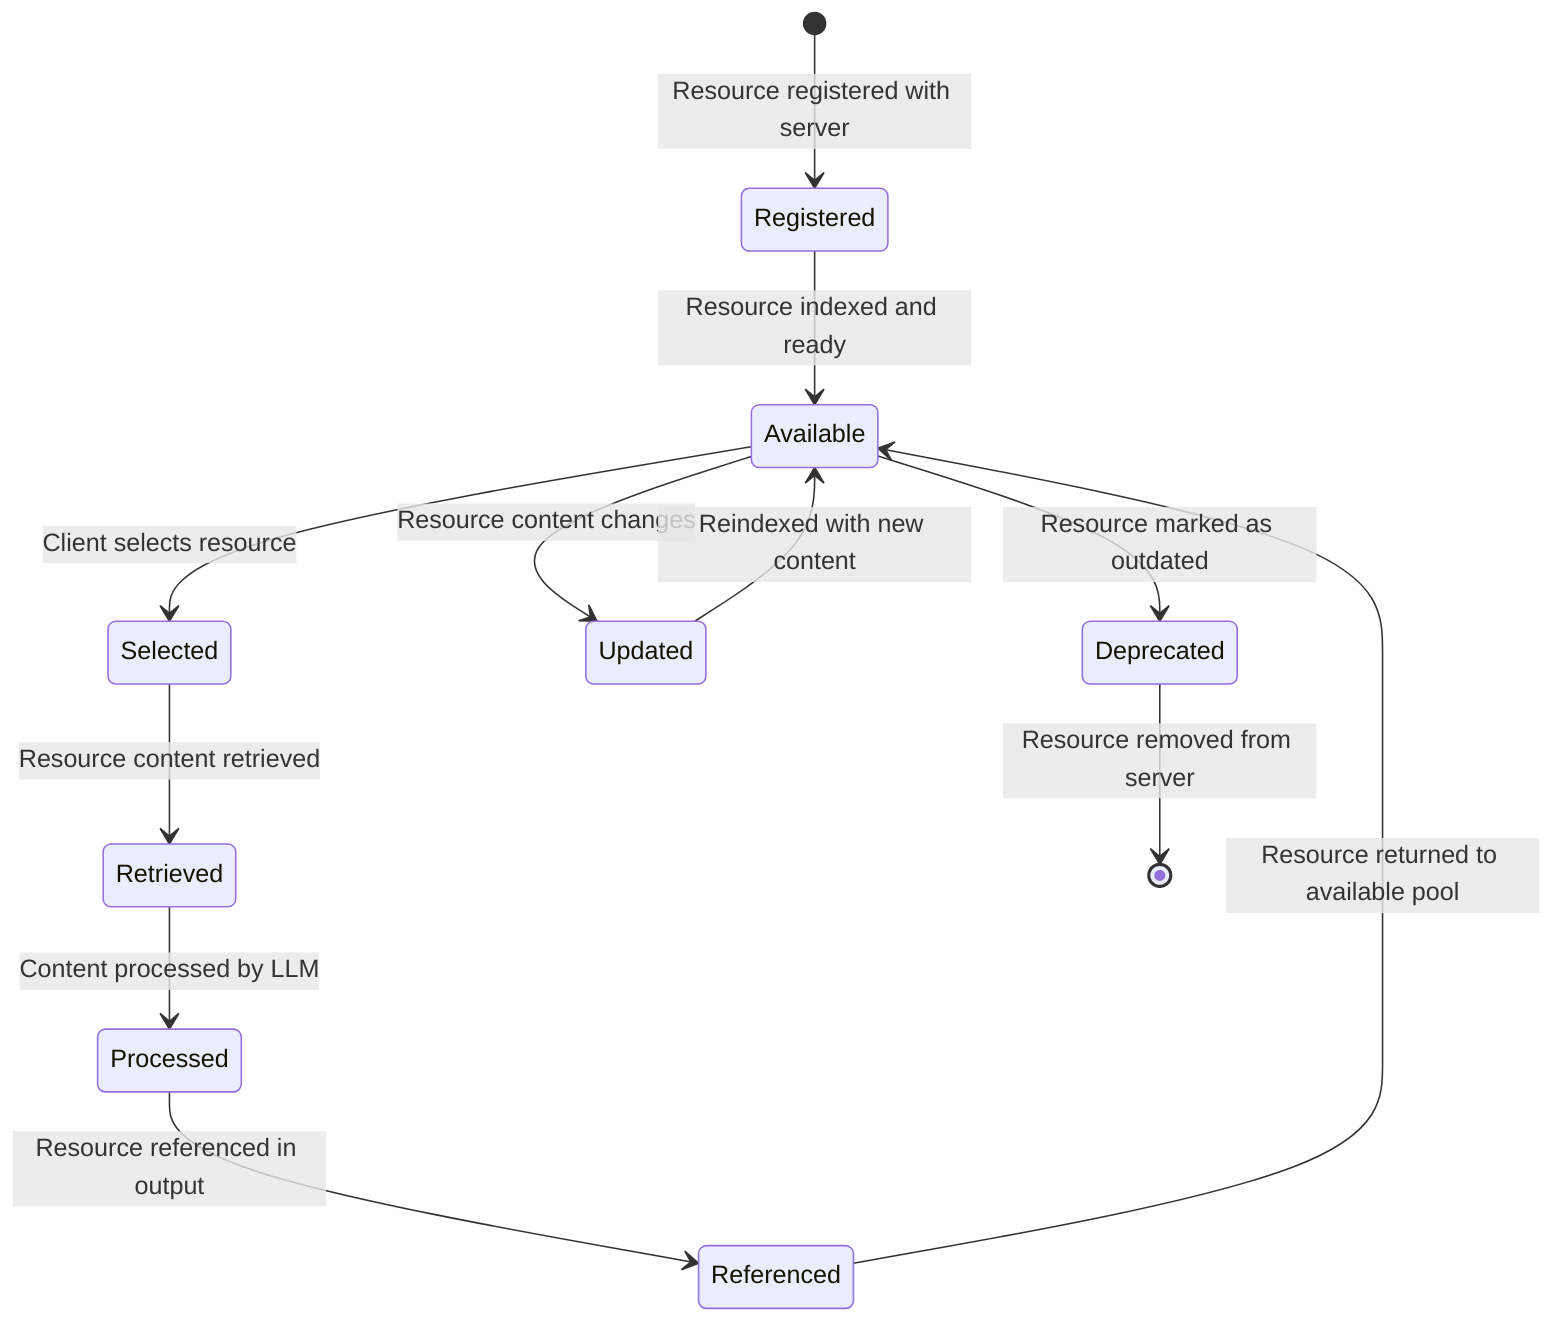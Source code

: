stateDiagram-v2
    [*] --> Registered: Resource registered with server
    Registered --> Available: Resource indexed and ready
    Available --> Selected: Client selects resource
    Selected --> Retrieved: Resource content retrieved
    Retrieved --> Processed: Content processed by LLM
    Processed --> Referenced: Resource referenced in output
    Referenced --> Available: Resource returned to available pool

    Available --> Updated: Resource content changes
    Updated --> Available: Reindexed with new content

    Available --> Deprecated: Resource marked as outdated
    Deprecated --> [*]: Resource removed from server